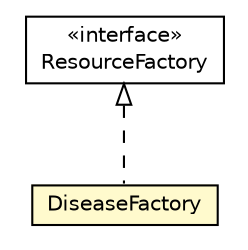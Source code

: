 #!/usr/local/bin/dot
#
# Class diagram 
# Generated by UMLGraph version R5_6-24-gf6e263 (http://www.umlgraph.org/)
#

digraph G {
	edge [fontname="Helvetica",fontsize=10,labelfontname="Helvetica",labelfontsize=10];
	node [fontname="Helvetica",fontsize=10,shape=plaintext];
	nodesep=0.25;
	ranksep=0.5;
	// org.universAAL.ontology.disease.DiseaseFactory
	c150177 [label=<<table title="org.universAAL.ontology.disease.DiseaseFactory" border="0" cellborder="1" cellspacing="0" cellpadding="2" port="p" bgcolor="lemonChiffon" href="./DiseaseFactory.html">
		<tr><td><table border="0" cellspacing="0" cellpadding="1">
<tr><td align="center" balign="center"> DiseaseFactory </td></tr>
		</table></td></tr>
		</table>>, URL="./DiseaseFactory.html", fontname="Helvetica", fontcolor="black", fontsize=10.0];
	//org.universAAL.ontology.disease.DiseaseFactory implements org.universAAL.middleware.rdf.ResourceFactory
	c150389:p -> c150177:p [dir=back,arrowtail=empty,style=dashed];
	// org.universAAL.middleware.rdf.ResourceFactory
	c150389 [label=<<table title="org.universAAL.middleware.rdf.ResourceFactory" border="0" cellborder="1" cellspacing="0" cellpadding="2" port="p" href="http://java.sun.com/j2se/1.4.2/docs/api/org/universAAL/middleware/rdf/ResourceFactory.html">
		<tr><td><table border="0" cellspacing="0" cellpadding="1">
<tr><td align="center" balign="center"> &#171;interface&#187; </td></tr>
<tr><td align="center" balign="center"> ResourceFactory </td></tr>
		</table></td></tr>
		</table>>, URL="http://java.sun.com/j2se/1.4.2/docs/api/org/universAAL/middleware/rdf/ResourceFactory.html", fontname="Helvetica", fontcolor="black", fontsize=10.0];
}

